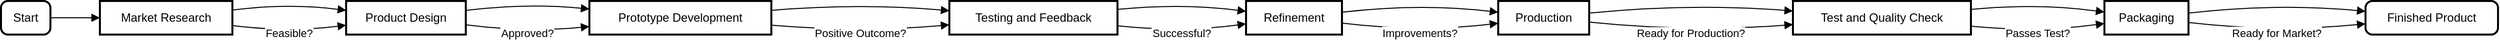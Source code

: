 <mxfile version="24.7.8">
  <diagram name="Page-1" id="S0PBHfcn16dwAQwCtcQV">
    <mxGraphModel>
      <root>
        <mxCell id="0" />
        <mxCell id="1" parent="0" />
        <mxCell id="2" value="Start" style="rounded=1;absoluteArcSize=1;arcSize=14;whiteSpace=wrap;strokeWidth=2;" vertex="1" parent="1">
          <mxGeometry width="50" height="34" as="geometry" />
        </mxCell>
        <mxCell id="3" value="Market Research" style="whiteSpace=wrap;strokeWidth=2;" vertex="1" parent="1">
          <mxGeometry x="100" width="134" height="34" as="geometry" />
        </mxCell>
        <mxCell id="4" value="Product Design" style="whiteSpace=wrap;strokeWidth=2;" vertex="1" parent="1">
          <mxGeometry x="349" width="121" height="34" as="geometry" />
        </mxCell>
        <mxCell id="5" value="Prototype Development" style="whiteSpace=wrap;strokeWidth=2;" vertex="1" parent="1">
          <mxGeometry x="595" width="184" height="34" as="geometry" />
        </mxCell>
        <mxCell id="6" value="Testing and Feedback" style="whiteSpace=wrap;strokeWidth=2;" vertex="1" parent="1">
          <mxGeometry x="959" width="170" height="34" as="geometry" />
        </mxCell>
        <mxCell id="7" value="Refinement" style="whiteSpace=wrap;strokeWidth=2;" vertex="1" parent="1">
          <mxGeometry x="1259" width="97" height="34" as="geometry" />
        </mxCell>
        <mxCell id="8" value="Production" style="whiteSpace=wrap;strokeWidth=2;" vertex="1" parent="1">
          <mxGeometry x="1514" width="92" height="34" as="geometry" />
        </mxCell>
        <mxCell id="9" value="Test and Quality Check" style="whiteSpace=wrap;strokeWidth=2;" vertex="1" parent="1">
          <mxGeometry x="1812" width="180" height="34" as="geometry" />
        </mxCell>
        <mxCell id="10" value="Packaging" style="whiteSpace=wrap;strokeWidth=2;" vertex="1" parent="1">
          <mxGeometry x="2127" width="85" height="34" as="geometry" />
        </mxCell>
        <mxCell id="11" value="Finished Product" style="rounded=1;absoluteArcSize=1;arcSize=14;whiteSpace=wrap;strokeWidth=2;" vertex="1" parent="1">
          <mxGeometry x="2391" width="134" height="34" as="geometry" />
        </mxCell>
        <mxCell id="12" value="" style="curved=1;startArrow=none;endArrow=block;exitX=1;exitY=0.5;entryX=0;entryY=0.5;" edge="1" parent="1" source="2" target="3">
          <mxGeometry relative="1" as="geometry">
            <Array as="points" />
          </mxGeometry>
        </mxCell>
        <mxCell id="13" value="" style="curved=1;startArrow=none;endArrow=block;exitX=1;exitY=0.27;entryX=0;entryY=0.28;" edge="1" parent="1" source="3" target="4">
          <mxGeometry relative="1" as="geometry">
            <Array as="points">
              <mxPoint x="291" y="2" />
            </Array>
          </mxGeometry>
        </mxCell>
        <mxCell id="14" value="" style="curved=1;startArrow=none;endArrow=block;exitX=1;exitY=0.28;entryX=0;entryY=0.24;" edge="1" parent="1" source="4" target="5">
          <mxGeometry relative="1" as="geometry">
            <Array as="points">
              <mxPoint x="532" y="2" />
            </Array>
          </mxGeometry>
        </mxCell>
        <mxCell id="15" value="" style="curved=1;startArrow=none;endArrow=block;exitX=1;exitY=0.28;entryX=0;entryY=0.29;" edge="1" parent="1" source="5" target="6">
          <mxGeometry relative="1" as="geometry">
            <Array as="points">
              <mxPoint x="869" y="2" />
            </Array>
          </mxGeometry>
        </mxCell>
        <mxCell id="16" value="" style="curved=1;startArrow=none;endArrow=block;exitX=1;exitY=0.25;entryX=0;entryY=0.31;" edge="1" parent="1" source="6" target="7">
          <mxGeometry relative="1" as="geometry">
            <Array as="points">
              <mxPoint x="1194" y="2" />
            </Array>
          </mxGeometry>
        </mxCell>
        <mxCell id="17" value="" style="curved=1;startArrow=none;endArrow=block;exitX=1.01;exitY=0.33;entryX=0.01;entryY=0.34;" edge="1" parent="1" source="7" target="8">
          <mxGeometry relative="1" as="geometry">
            <Array as="points">
              <mxPoint x="1436" y="2" />
            </Array>
          </mxGeometry>
        </mxCell>
        <mxCell id="18" value="" style="curved=1;startArrow=none;endArrow=block;exitX=1;exitY=0.36;entryX=0;entryY=0.3;" edge="1" parent="1" source="8" target="9">
          <mxGeometry relative="1" as="geometry">
            <Array as="points">
              <mxPoint x="1709" y="2" />
            </Array>
          </mxGeometry>
        </mxCell>
        <mxCell id="19" value="" style="curved=1;startArrow=none;endArrow=block;exitX=1;exitY=0.25;entryX=0;entryY=0.33;" edge="1" parent="1" source="9" target="10">
          <mxGeometry relative="1" as="geometry">
            <Array as="points">
              <mxPoint x="2060" y="2" />
            </Array>
          </mxGeometry>
        </mxCell>
        <mxCell id="20" value="" style="curved=1;startArrow=none;endArrow=block;exitX=1;exitY=0.36;entryX=0;entryY=0.31;" edge="1" parent="1" source="10" target="11">
          <mxGeometry relative="1" as="geometry">
            <Array as="points">
              <mxPoint x="2301" y="2" />
            </Array>
          </mxGeometry>
        </mxCell>
        <mxCell id="21" value="Feasible?" style="curved=1;startArrow=none;endArrow=block;exitX=1;exitY=0.73;entryX=0;entryY=0.72;" edge="1" parent="1" source="3" target="4">
          <mxGeometry relative="1" as="geometry">
            <Array as="points">
              <mxPoint x="291" y="32" />
            </Array>
          </mxGeometry>
        </mxCell>
        <mxCell id="22" value="Approved?" style="curved=1;startArrow=none;endArrow=block;exitX=1;exitY=0.71;entryX=0;entryY=0.76;" edge="1" parent="1" source="4" target="5">
          <mxGeometry relative="1" as="geometry">
            <Array as="points">
              <mxPoint x="532" y="32" />
            </Array>
          </mxGeometry>
        </mxCell>
        <mxCell id="23" value="Positive Outcome?" style="curved=1;startArrow=none;endArrow=block;exitX=1;exitY=0.72;entryX=0;entryY=0.71;" edge="1" parent="1" source="5" target="6">
          <mxGeometry relative="1" as="geometry">
            <Array as="points">
              <mxPoint x="869" y="32" />
            </Array>
          </mxGeometry>
        </mxCell>
        <mxCell id="24" value="Successful?" style="curved=1;startArrow=none;endArrow=block;exitX=1;exitY=0.74;entryX=0;entryY=0.68;" edge="1" parent="1" source="6" target="7">
          <mxGeometry relative="1" as="geometry">
            <Array as="points">
              <mxPoint x="1194" y="32" />
            </Array>
          </mxGeometry>
        </mxCell>
        <mxCell id="25" value="Improvements?" style="curved=1;startArrow=none;endArrow=block;exitX=1.01;exitY=0.66;entryX=0.01;entryY=0.66;" edge="1" parent="1" source="7" target="8">
          <mxGeometry relative="1" as="geometry">
            <Array as="points">
              <mxPoint x="1436" y="32" />
            </Array>
          </mxGeometry>
        </mxCell>
        <mxCell id="26" value="Ready for Production?" style="curved=1;startArrow=none;endArrow=block;exitX=1;exitY=0.63;entryX=0;entryY=0.7;" edge="1" parent="1" source="8" target="9">
          <mxGeometry relative="1" as="geometry">
            <Array as="points">
              <mxPoint x="1709" y="32" />
            </Array>
          </mxGeometry>
        </mxCell>
        <mxCell id="27" value="Passes Test?" style="curved=1;startArrow=none;endArrow=block;exitX=1;exitY=0.75;entryX=0;entryY=0.67;" edge="1" parent="1" source="9" target="10">
          <mxGeometry relative="1" as="geometry">
            <Array as="points">
              <mxPoint x="2060" y="32" />
            </Array>
          </mxGeometry>
        </mxCell>
        <mxCell id="28" value="Ready for Market?" style="curved=1;startArrow=none;endArrow=block;exitX=1;exitY=0.64;entryX=0;entryY=0.68;" edge="1" parent="1" source="10" target="11">
          <mxGeometry relative="1" as="geometry">
            <Array as="points">
              <mxPoint x="2301" y="32" />
            </Array>
          </mxGeometry>
        </mxCell>
      </root>
    </mxGraphModel>
  </diagram>
</mxfile>
